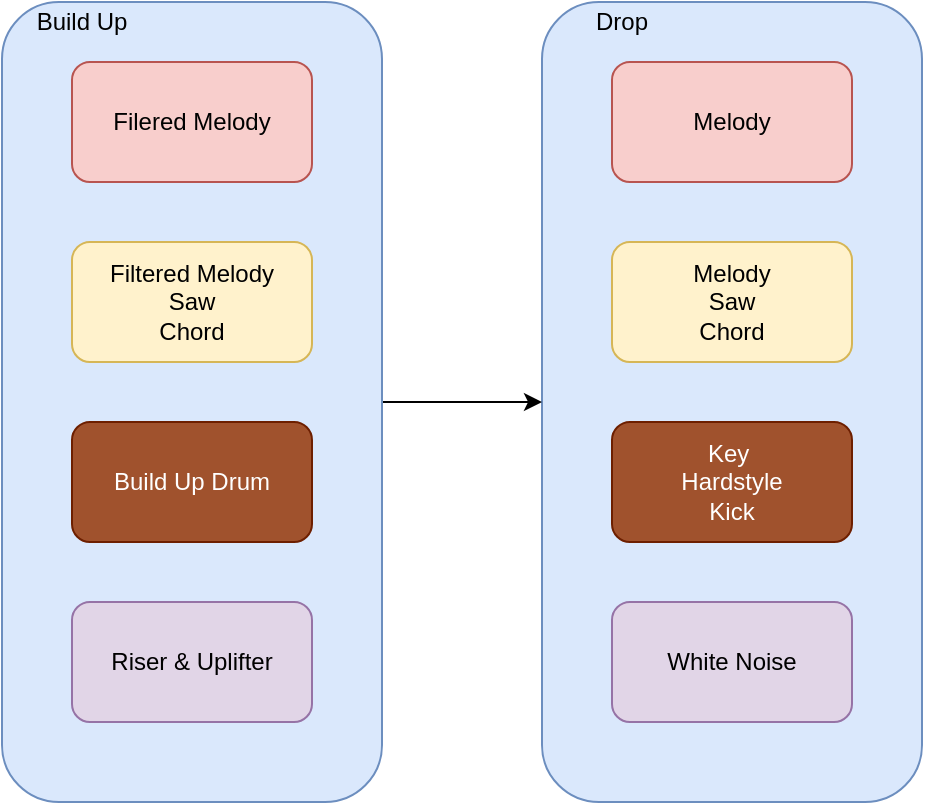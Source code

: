 <mxfile version="13.3.5" type="github"><diagram id="27JbbnbJ0vtybr29NPpD" name="Page-1"><mxGraphModel dx="731" dy="459" grid="1" gridSize="10" guides="1" tooltips="1" connect="1" arrows="1" fold="1" page="1" pageScale="1" pageWidth="827" pageHeight="1169" math="0" shadow="0"><root><mxCell id="0"/><mxCell id="1" parent="0"/><mxCell id="ImQ-231Gg0eJTq1JzZ_9-1" value="" style="rounded=1;whiteSpace=wrap;html=1;fillColor=#dae8fc;strokeColor=#6c8ebf;" vertex="1" parent="1"><mxGeometry x="520" y="120" width="190" height="400" as="geometry"/></mxCell><mxCell id="ImQ-231Gg0eJTq1JzZ_9-2" value="Melody" style="rounded=1;whiteSpace=wrap;html=1;fillColor=#f8cecc;strokeColor=#b85450;" vertex="1" parent="1"><mxGeometry x="555" y="150" width="120" height="60" as="geometry"/></mxCell><mxCell id="ImQ-231Gg0eJTq1JzZ_9-3" value="Melody&lt;br&gt;Saw&lt;br&gt;Chord" style="rounded=1;whiteSpace=wrap;html=1;fillColor=#fff2cc;strokeColor=#d6b656;" vertex="1" parent="1"><mxGeometry x="555" y="240" width="120" height="60" as="geometry"/></mxCell><mxCell id="ImQ-231Gg0eJTq1JzZ_9-4" value="Key&amp;nbsp;&lt;br&gt;Hardstyle&lt;br&gt;Kick" style="rounded=1;whiteSpace=wrap;html=1;fillColor=#a0522d;strokeColor=#6D1F00;fontColor=#ffffff;" vertex="1" parent="1"><mxGeometry x="555" y="330" width="120" height="60" as="geometry"/></mxCell><mxCell id="ImQ-231Gg0eJTq1JzZ_9-9" style="edgeStyle=orthogonalEdgeStyle;rounded=0;orthogonalLoop=1;jettySize=auto;html=1;entryX=0;entryY=0.5;entryDx=0;entryDy=0;" edge="1" parent="1" source="ImQ-231Gg0eJTq1JzZ_9-5" target="ImQ-231Gg0eJTq1JzZ_9-1"><mxGeometry relative="1" as="geometry"/></mxCell><mxCell id="ImQ-231Gg0eJTq1JzZ_9-5" value="" style="rounded=1;whiteSpace=wrap;html=1;fillColor=#dae8fc;strokeColor=#6c8ebf;" vertex="1" parent="1"><mxGeometry x="250" y="120" width="190" height="400" as="geometry"/></mxCell><mxCell id="ImQ-231Gg0eJTq1JzZ_9-6" value="Filered Melody" style="rounded=1;whiteSpace=wrap;html=1;fillColor=#f8cecc;strokeColor=#b85450;" vertex="1" parent="1"><mxGeometry x="285" y="150" width="120" height="60" as="geometry"/></mxCell><mxCell id="ImQ-231Gg0eJTq1JzZ_9-7" value="Filtered Melody&lt;br&gt;Saw&lt;br&gt;Chord" style="rounded=1;whiteSpace=wrap;html=1;fillColor=#fff2cc;strokeColor=#d6b656;" vertex="1" parent="1"><mxGeometry x="285" y="240" width="120" height="60" as="geometry"/></mxCell><mxCell id="ImQ-231Gg0eJTq1JzZ_9-8" value="Build Up Drum" style="rounded=1;whiteSpace=wrap;html=1;fillColor=#a0522d;strokeColor=#6D1F00;fontColor=#ffffff;" vertex="1" parent="1"><mxGeometry x="285" y="330" width="120" height="60" as="geometry"/></mxCell><mxCell id="ImQ-231Gg0eJTq1JzZ_9-10" value="Build Up" style="text;html=1;strokeColor=none;fillColor=none;align=center;verticalAlign=middle;whiteSpace=wrap;rounded=0;" vertex="1" parent="1"><mxGeometry x="260" y="120" width="60" height="20" as="geometry"/></mxCell><mxCell id="ImQ-231Gg0eJTq1JzZ_9-11" value="Drop" style="text;html=1;strokeColor=none;fillColor=none;align=center;verticalAlign=middle;whiteSpace=wrap;rounded=0;" vertex="1" parent="1"><mxGeometry x="530" y="120" width="60" height="20" as="geometry"/></mxCell><mxCell id="ImQ-231Gg0eJTq1JzZ_9-12" value="Riser &amp;amp; Uplifter" style="rounded=1;whiteSpace=wrap;html=1;fillColor=#e1d5e7;strokeColor=#9673a6;" vertex="1" parent="1"><mxGeometry x="285" y="420" width="120" height="60" as="geometry"/></mxCell><mxCell id="ImQ-231Gg0eJTq1JzZ_9-13" value="White Noise" style="rounded=1;whiteSpace=wrap;html=1;fillColor=#e1d5e7;strokeColor=#9673a6;" vertex="1" parent="1"><mxGeometry x="555" y="420" width="120" height="60" as="geometry"/></mxCell></root></mxGraphModel></diagram></mxfile>